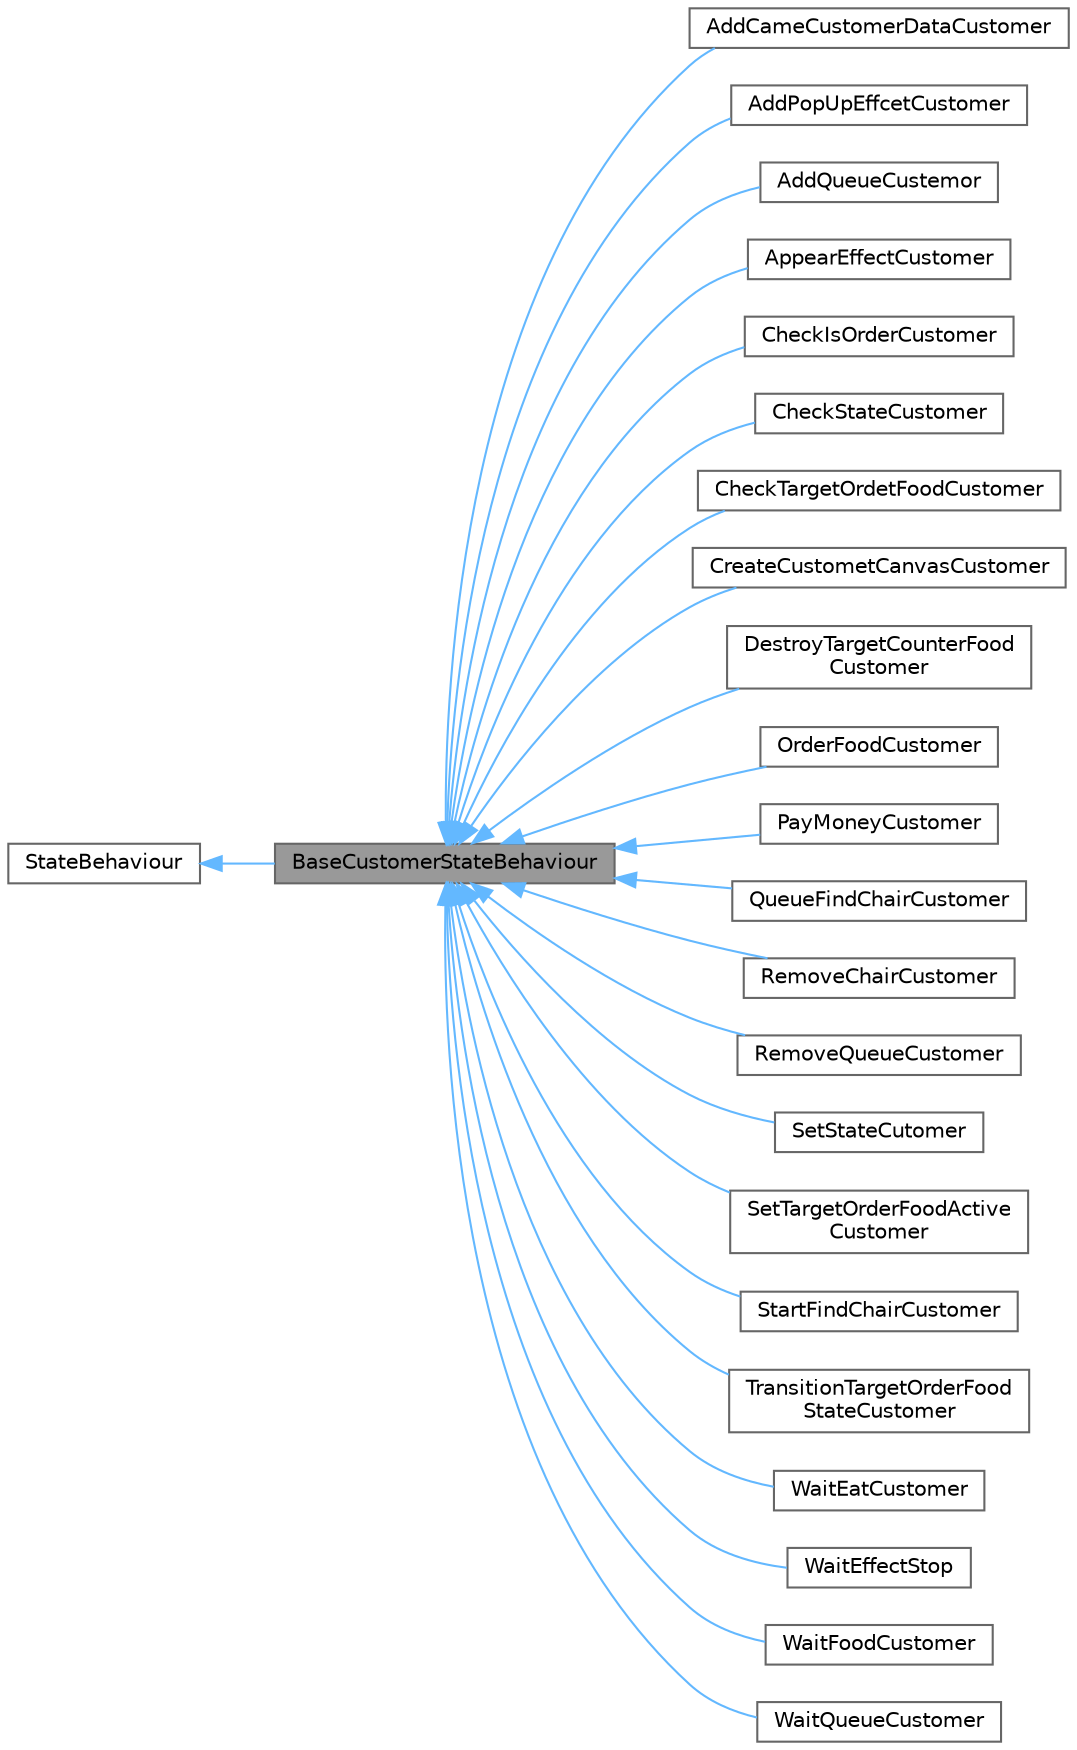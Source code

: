 digraph "BaseCustomerStateBehaviour"
{
 // LATEX_PDF_SIZE
  bgcolor="transparent";
  edge [fontname=Helvetica,fontsize=10,labelfontname=Helvetica,labelfontsize=10];
  node [fontname=Helvetica,fontsize=10,shape=box,height=0.2,width=0.4];
  rankdir="LR";
  Node1 [id="Node000001",label="BaseCustomerStateBehaviour",height=0.2,width=0.4,color="gray40", fillcolor="grey60", style="filled", fontcolor="black",tooltip=" "];
  Node2 -> Node1 [id="edge1_Node000001_Node000002",dir="back",color="steelblue1",style="solid",tooltip=" "];
  Node2 [id="Node000002",label="StateBehaviour",height=0.2,width=0.4,color="gray40", fillcolor="white", style="filled",tooltip=" "];
  Node1 -> Node3 [id="edge2_Node000001_Node000003",dir="back",color="steelblue1",style="solid",tooltip=" "];
  Node3 [id="Node000003",label="AddCameCustomerDataCustomer",height=0.2,width=0.4,color="gray40", fillcolor="white", style="filled",URL="$class_add_came_customer_data_customer.html",tooltip="経営マネージャーに来客者情報を追加する"];
  Node1 -> Node4 [id="edge3_Node000001_Node000004",dir="back",color="steelblue1",style="solid",tooltip=" "];
  Node4 [id="Node000004",label="AddPopUpEffcetCustomer",height=0.2,width=0.4,color="gray40", fillcolor="white", style="filled",URL="$class_add_pop_up_effcet_customer.html",tooltip=" "];
  Node1 -> Node5 [id="edge4_Node000001_Node000005",dir="back",color="steelblue1",style="solid",tooltip=" "];
  Node5 [id="Node000005",label="AddQueueCustemor",height=0.2,width=0.4,color="gray40", fillcolor="white", style="filled",URL="$class_add_queue_custemor.html",tooltip=" "];
  Node1 -> Node6 [id="edge5_Node000001_Node000006",dir="back",color="steelblue1",style="solid",tooltip=" "];
  Node6 [id="Node000006",label="AppearEffectCustomer",height=0.2,width=0.4,color="gray40", fillcolor="white", style="filled",URL="$class_appear_effect_customer.html",tooltip=" "];
  Node1 -> Node7 [id="edge6_Node000001_Node000007",dir="back",color="steelblue1",style="solid",tooltip=" "];
  Node7 [id="Node000007",label="CheckIsOrderCustomer",height=0.2,width=0.4,color="gray40", fillcolor="white", style="filled",URL="$class_check_is_order_customer.html",tooltip="料理が提供できない状態(在庫切れ)であればステートを遷移"];
  Node1 -> Node8 [id="edge7_Node000001_Node000008",dir="back",color="steelblue1",style="solid",tooltip=" "];
  Node8 [id="Node000008",label="CheckStateCustomer",height=0.2,width=0.4,color="gray40", fillcolor="white", style="filled",URL="$class_check_state_customer.html",tooltip="現在のステートをもとに指定のステートに遷移する"];
  Node1 -> Node9 [id="edge8_Node000001_Node000009",dir="back",color="steelblue1",style="solid",tooltip=" "];
  Node9 [id="Node000009",label="CheckTargetOrdetFoodCustomer",height=0.2,width=0.4,color="gray40", fillcolor="white", style="filled",URL="$class_check_target_ordet_food_customer.html",tooltip=" "];
  Node1 -> Node10 [id="edge9_Node000001_Node000010",dir="back",color="steelblue1",style="solid",tooltip=" "];
  Node10 [id="Node000010",label="CreateCustometCanvasCustomer",height=0.2,width=0.4,color="gray40", fillcolor="white", style="filled",URL="$class_create_customet_canvas_customer.html",tooltip=" "];
  Node1 -> Node11 [id="edge10_Node000001_Node000011",dir="back",color="steelblue1",style="solid",tooltip=" "];
  Node11 [id="Node000011",label="DestroyTargetCounterFood\lCustomer",height=0.2,width=0.4,color="gray40", fillcolor="white", style="filled",URL="$class_destroy_target_counter_food_customer.html",tooltip="ターゲットにしていた料理のインスタンスを削除する"];
  Node1 -> Node12 [id="edge11_Node000001_Node000012",dir="back",color="steelblue1",style="solid",tooltip=" "];
  Node12 [id="Node000012",label="OrderFoodCustomer",height=0.2,width=0.4,color="gray40", fillcolor="white", style="filled",URL="$class_order_food_customer.html",tooltip=" "];
  Node1 -> Node13 [id="edge12_Node000001_Node000013",dir="back",color="steelblue1",style="solid",tooltip=" "];
  Node13 [id="Node000013",label="PayMoneyCustomer",height=0.2,width=0.4,color="gray40", fillcolor="white", style="filled",URL="$class_pay_money_customer.html",tooltip=" "];
  Node1 -> Node14 [id="edge13_Node000001_Node000014",dir="back",color="steelblue1",style="solid",tooltip=" "];
  Node14 [id="Node000014",label="QueueFindChairCustomer",height=0.2,width=0.4,color="gray40", fillcolor="white", style="filled",URL="$class_queue_find_chair_customer.html",tooltip=" "];
  Node1 -> Node15 [id="edge14_Node000001_Node000015",dir="back",color="steelblue1",style="solid",tooltip=" "];
  Node15 [id="Node000015",label="RemoveChairCustomer",height=0.2,width=0.4,color="gray40", fillcolor="white", style="filled",URL="$class_remove_chair_customer.html",tooltip="椅子から客の紐づけを外す"];
  Node1 -> Node16 [id="edge15_Node000001_Node000016",dir="back",color="steelblue1",style="solid",tooltip=" "];
  Node16 [id="Node000016",label="RemoveQueueCustomer",height=0.2,width=0.4,color="gray40", fillcolor="white", style="filled",URL="$class_remove_queue_customer.html",tooltip=" "];
  Node1 -> Node17 [id="edge16_Node000001_Node000017",dir="back",color="steelblue1",style="solid",tooltip=" "];
  Node17 [id="Node000017",label="SetStateCutomer",height=0.2,width=0.4,color="gray40", fillcolor="white", style="filled",URL="$class_set_state_cutomer.html",tooltip="客のステートをセットする"];
  Node1 -> Node18 [id="edge17_Node000001_Node000018",dir="back",color="steelblue1",style="solid",tooltip=" "];
  Node18 [id="Node000018",label="SetTargetOrderFoodActive\lCustomer",height=0.2,width=0.4,color="gray40", fillcolor="white", style="filled",URL="$class_set_target_order_food_active_customer.html",tooltip=" "];
  Node1 -> Node19 [id="edge18_Node000001_Node000019",dir="back",color="steelblue1",style="solid",tooltip=" "];
  Node19 [id="Node000019",label="StartFindChairCustomer",height=0.2,width=0.4,color="gray40", fillcolor="white", style="filled",URL="$class_start_find_chair_customer.html",tooltip=" "];
  Node1 -> Node20 [id="edge19_Node000001_Node000020",dir="back",color="steelblue1",style="solid",tooltip=" "];
  Node20 [id="Node000020",label="TransitionTargetOrderFood\lStateCustomer",height=0.2,width=0.4,color="gray40", fillcolor="white", style="filled",URL="$class_transition_target_order_food_state_customer.html",tooltip=" "];
  Node1 -> Node21 [id="edge20_Node000001_Node000021",dir="back",color="steelblue1",style="solid",tooltip=" "];
  Node21 [id="Node000021",label="WaitEatCustomer",height=0.2,width=0.4,color="gray40", fillcolor="white", style="filled",URL="$class_wait_eat_customer.html",tooltip=" "];
  Node1 -> Node22 [id="edge21_Node000001_Node000022",dir="back",color="steelblue1",style="solid",tooltip=" "];
  Node22 [id="Node000022",label="WaitEffectStop",height=0.2,width=0.4,color="gray40", fillcolor="white", style="filled",URL="$class_wait_effect_stop.html",tooltip=" "];
  Node1 -> Node23 [id="edge22_Node000001_Node000023",dir="back",color="steelblue1",style="solid",tooltip=" "];
  Node23 [id="Node000023",label="WaitFoodCustomer",height=0.2,width=0.4,color="gray40", fillcolor="white", style="filled",URL="$class_wait_food_customer.html",tooltip="料理が運ばれる/怒るまで待つステート"];
  Node1 -> Node24 [id="edge23_Node000001_Node000024",dir="back",color="steelblue1",style="solid",tooltip=" "];
  Node24 [id="Node000024",label="WaitQueueCustomer",height=0.2,width=0.4,color="gray40", fillcolor="white", style="filled",URL="$class_wait_queue_customer.html",tooltip=" "];
}
